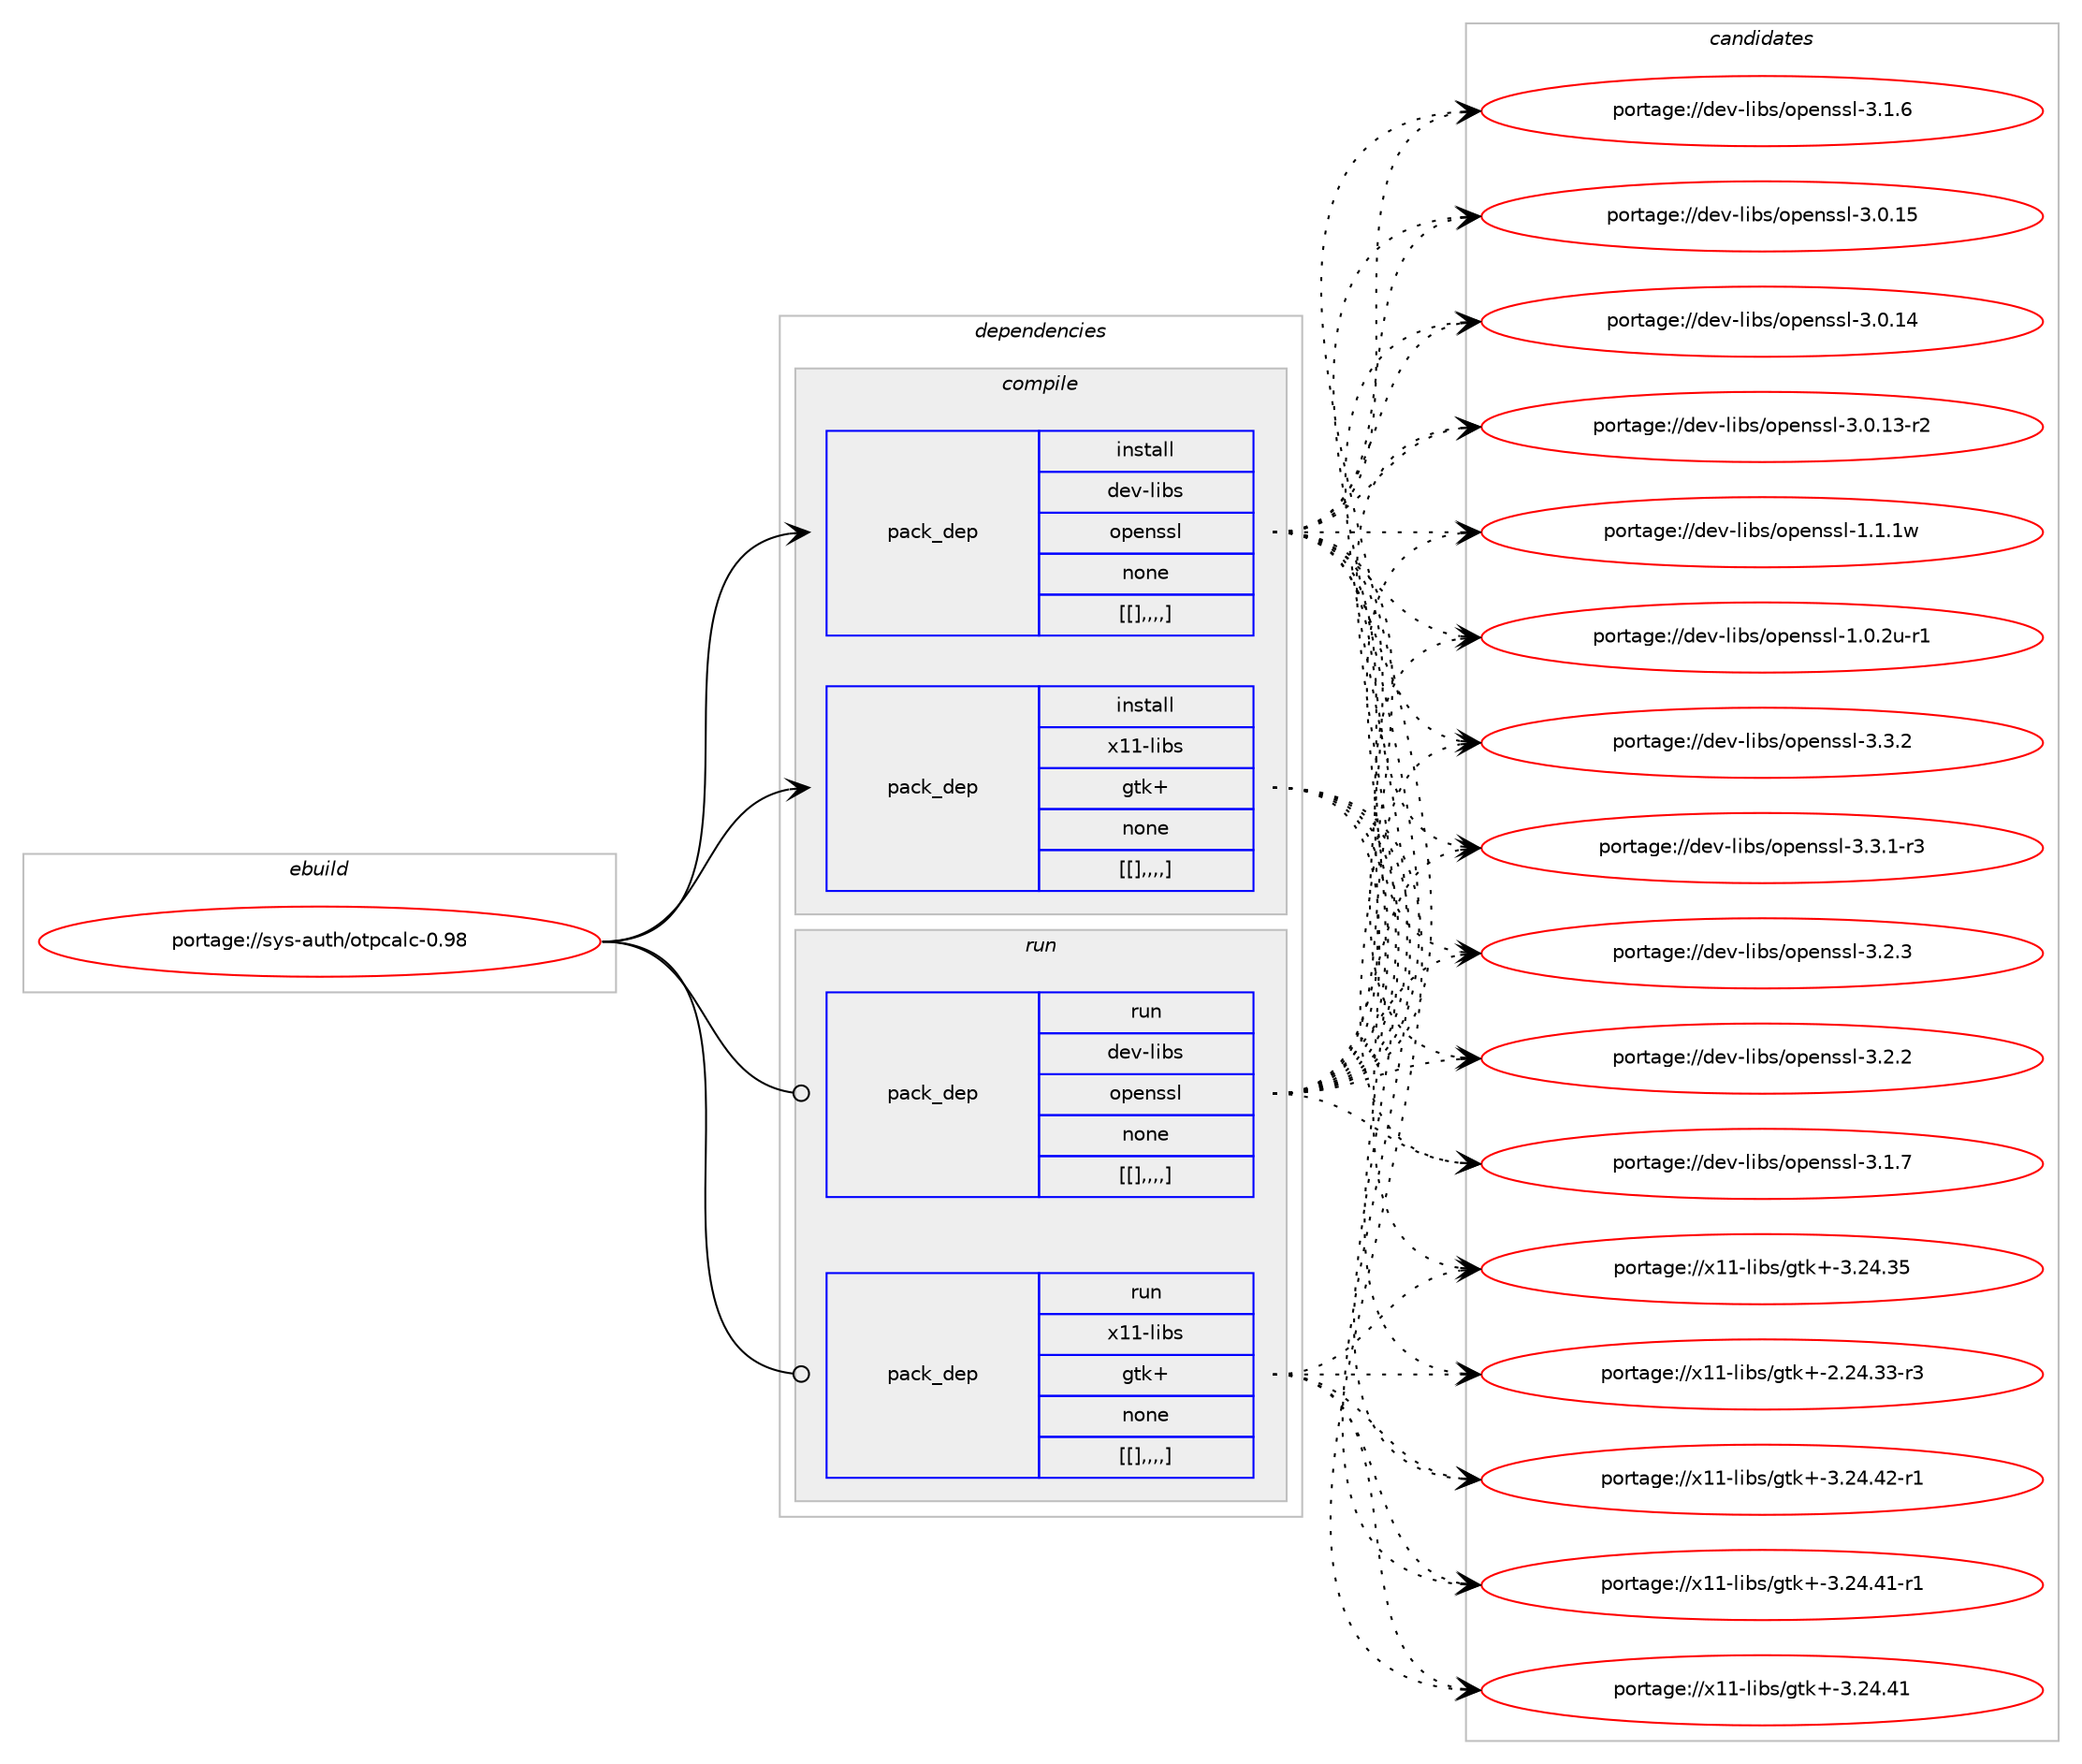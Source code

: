 digraph prolog {

# *************
# Graph options
# *************

newrank=true;
concentrate=true;
compound=true;
graph [rankdir=LR,fontname=Helvetica,fontsize=10,ranksep=1.5];#, ranksep=2.5, nodesep=0.2];
edge  [arrowhead=vee];
node  [fontname=Helvetica,fontsize=10];

# **********
# The ebuild
# **********

subgraph cluster_leftcol {
color=gray;
label=<<i>ebuild</i>>;
id [label="portage://sys-auth/otpcalc-0.98", color=red, width=4, href="../sys-auth/otpcalc-0.98.svg"];
}

# ****************
# The dependencies
# ****************

subgraph cluster_midcol {
color=gray;
label=<<i>dependencies</i>>;
subgraph cluster_compile {
fillcolor="#eeeeee";
style=filled;
label=<<i>compile</i>>;
subgraph pack317848 {
dependency438334 [label=<<TABLE BORDER="0" CELLBORDER="1" CELLSPACING="0" CELLPADDING="4" WIDTH="220"><TR><TD ROWSPAN="6" CELLPADDING="30">pack_dep</TD></TR><TR><TD WIDTH="110">install</TD></TR><TR><TD>dev-libs</TD></TR><TR><TD>openssl</TD></TR><TR><TD>none</TD></TR><TR><TD>[[],,,,]</TD></TR></TABLE>>, shape=none, color=blue];
}
id:e -> dependency438334:w [weight=20,style="solid",arrowhead="vee"];
subgraph pack317849 {
dependency438335 [label=<<TABLE BORDER="0" CELLBORDER="1" CELLSPACING="0" CELLPADDING="4" WIDTH="220"><TR><TD ROWSPAN="6" CELLPADDING="30">pack_dep</TD></TR><TR><TD WIDTH="110">install</TD></TR><TR><TD>x11-libs</TD></TR><TR><TD>gtk+</TD></TR><TR><TD>none</TD></TR><TR><TD>[[],,,,]</TD></TR></TABLE>>, shape=none, color=blue];
}
id:e -> dependency438335:w [weight=20,style="solid",arrowhead="vee"];
}
subgraph cluster_compileandrun {
fillcolor="#eeeeee";
style=filled;
label=<<i>compile and run</i>>;
}
subgraph cluster_run {
fillcolor="#eeeeee";
style=filled;
label=<<i>run</i>>;
subgraph pack317850 {
dependency438336 [label=<<TABLE BORDER="0" CELLBORDER="1" CELLSPACING="0" CELLPADDING="4" WIDTH="220"><TR><TD ROWSPAN="6" CELLPADDING="30">pack_dep</TD></TR><TR><TD WIDTH="110">run</TD></TR><TR><TD>dev-libs</TD></TR><TR><TD>openssl</TD></TR><TR><TD>none</TD></TR><TR><TD>[[],,,,]</TD></TR></TABLE>>, shape=none, color=blue];
}
id:e -> dependency438336:w [weight=20,style="solid",arrowhead="odot"];
subgraph pack317851 {
dependency438337 [label=<<TABLE BORDER="0" CELLBORDER="1" CELLSPACING="0" CELLPADDING="4" WIDTH="220"><TR><TD ROWSPAN="6" CELLPADDING="30">pack_dep</TD></TR><TR><TD WIDTH="110">run</TD></TR><TR><TD>x11-libs</TD></TR><TR><TD>gtk+</TD></TR><TR><TD>none</TD></TR><TR><TD>[[],,,,]</TD></TR></TABLE>>, shape=none, color=blue];
}
id:e -> dependency438337:w [weight=20,style="solid",arrowhead="odot"];
}
}

# **************
# The candidates
# **************

subgraph cluster_choices {
rank=same;
color=gray;
label=<<i>candidates</i>>;

subgraph choice317848 {
color=black;
nodesep=1;
choice100101118451081059811547111112101110115115108455146514650 [label="portage://dev-libs/openssl-3.3.2", color=red, width=4,href="../dev-libs/openssl-3.3.2.svg"];
choice1001011184510810598115471111121011101151151084551465146494511451 [label="portage://dev-libs/openssl-3.3.1-r3", color=red, width=4,href="../dev-libs/openssl-3.3.1-r3.svg"];
choice100101118451081059811547111112101110115115108455146504651 [label="portage://dev-libs/openssl-3.2.3", color=red, width=4,href="../dev-libs/openssl-3.2.3.svg"];
choice100101118451081059811547111112101110115115108455146504650 [label="portage://dev-libs/openssl-3.2.2", color=red, width=4,href="../dev-libs/openssl-3.2.2.svg"];
choice100101118451081059811547111112101110115115108455146494655 [label="portage://dev-libs/openssl-3.1.7", color=red, width=4,href="../dev-libs/openssl-3.1.7.svg"];
choice100101118451081059811547111112101110115115108455146494654 [label="portage://dev-libs/openssl-3.1.6", color=red, width=4,href="../dev-libs/openssl-3.1.6.svg"];
choice10010111845108105981154711111210111011511510845514648464953 [label="portage://dev-libs/openssl-3.0.15", color=red, width=4,href="../dev-libs/openssl-3.0.15.svg"];
choice10010111845108105981154711111210111011511510845514648464952 [label="portage://dev-libs/openssl-3.0.14", color=red, width=4,href="../dev-libs/openssl-3.0.14.svg"];
choice100101118451081059811547111112101110115115108455146484649514511450 [label="portage://dev-libs/openssl-3.0.13-r2", color=red, width=4,href="../dev-libs/openssl-3.0.13-r2.svg"];
choice100101118451081059811547111112101110115115108454946494649119 [label="portage://dev-libs/openssl-1.1.1w", color=red, width=4,href="../dev-libs/openssl-1.1.1w.svg"];
choice1001011184510810598115471111121011101151151084549464846501174511449 [label="portage://dev-libs/openssl-1.0.2u-r1", color=red, width=4,href="../dev-libs/openssl-1.0.2u-r1.svg"];
dependency438334:e -> choice100101118451081059811547111112101110115115108455146514650:w [style=dotted,weight="100"];
dependency438334:e -> choice1001011184510810598115471111121011101151151084551465146494511451:w [style=dotted,weight="100"];
dependency438334:e -> choice100101118451081059811547111112101110115115108455146504651:w [style=dotted,weight="100"];
dependency438334:e -> choice100101118451081059811547111112101110115115108455146504650:w [style=dotted,weight="100"];
dependency438334:e -> choice100101118451081059811547111112101110115115108455146494655:w [style=dotted,weight="100"];
dependency438334:e -> choice100101118451081059811547111112101110115115108455146494654:w [style=dotted,weight="100"];
dependency438334:e -> choice10010111845108105981154711111210111011511510845514648464953:w [style=dotted,weight="100"];
dependency438334:e -> choice10010111845108105981154711111210111011511510845514648464952:w [style=dotted,weight="100"];
dependency438334:e -> choice100101118451081059811547111112101110115115108455146484649514511450:w [style=dotted,weight="100"];
dependency438334:e -> choice100101118451081059811547111112101110115115108454946494649119:w [style=dotted,weight="100"];
dependency438334:e -> choice1001011184510810598115471111121011101151151084549464846501174511449:w [style=dotted,weight="100"];
}
subgraph choice317849 {
color=black;
nodesep=1;
choice12049494510810598115471031161074345514650524652504511449 [label="portage://x11-libs/gtk+-3.24.42-r1", color=red, width=4,href="../x11-libs/gtk+-3.24.42-r1.svg"];
choice12049494510810598115471031161074345514650524652494511449 [label="portage://x11-libs/gtk+-3.24.41-r1", color=red, width=4,href="../x11-libs/gtk+-3.24.41-r1.svg"];
choice1204949451081059811547103116107434551465052465249 [label="portage://x11-libs/gtk+-3.24.41", color=red, width=4,href="../x11-libs/gtk+-3.24.41.svg"];
choice1204949451081059811547103116107434551465052465153 [label="portage://x11-libs/gtk+-3.24.35", color=red, width=4,href="../x11-libs/gtk+-3.24.35.svg"];
choice12049494510810598115471031161074345504650524651514511451 [label="portage://x11-libs/gtk+-2.24.33-r3", color=red, width=4,href="../x11-libs/gtk+-2.24.33-r3.svg"];
dependency438335:e -> choice12049494510810598115471031161074345514650524652504511449:w [style=dotted,weight="100"];
dependency438335:e -> choice12049494510810598115471031161074345514650524652494511449:w [style=dotted,weight="100"];
dependency438335:e -> choice1204949451081059811547103116107434551465052465249:w [style=dotted,weight="100"];
dependency438335:e -> choice1204949451081059811547103116107434551465052465153:w [style=dotted,weight="100"];
dependency438335:e -> choice12049494510810598115471031161074345504650524651514511451:w [style=dotted,weight="100"];
}
subgraph choice317850 {
color=black;
nodesep=1;
choice100101118451081059811547111112101110115115108455146514650 [label="portage://dev-libs/openssl-3.3.2", color=red, width=4,href="../dev-libs/openssl-3.3.2.svg"];
choice1001011184510810598115471111121011101151151084551465146494511451 [label="portage://dev-libs/openssl-3.3.1-r3", color=red, width=4,href="../dev-libs/openssl-3.3.1-r3.svg"];
choice100101118451081059811547111112101110115115108455146504651 [label="portage://dev-libs/openssl-3.2.3", color=red, width=4,href="../dev-libs/openssl-3.2.3.svg"];
choice100101118451081059811547111112101110115115108455146504650 [label="portage://dev-libs/openssl-3.2.2", color=red, width=4,href="../dev-libs/openssl-3.2.2.svg"];
choice100101118451081059811547111112101110115115108455146494655 [label="portage://dev-libs/openssl-3.1.7", color=red, width=4,href="../dev-libs/openssl-3.1.7.svg"];
choice100101118451081059811547111112101110115115108455146494654 [label="portage://dev-libs/openssl-3.1.6", color=red, width=4,href="../dev-libs/openssl-3.1.6.svg"];
choice10010111845108105981154711111210111011511510845514648464953 [label="portage://dev-libs/openssl-3.0.15", color=red, width=4,href="../dev-libs/openssl-3.0.15.svg"];
choice10010111845108105981154711111210111011511510845514648464952 [label="portage://dev-libs/openssl-3.0.14", color=red, width=4,href="../dev-libs/openssl-3.0.14.svg"];
choice100101118451081059811547111112101110115115108455146484649514511450 [label="portage://dev-libs/openssl-3.0.13-r2", color=red, width=4,href="../dev-libs/openssl-3.0.13-r2.svg"];
choice100101118451081059811547111112101110115115108454946494649119 [label="portage://dev-libs/openssl-1.1.1w", color=red, width=4,href="../dev-libs/openssl-1.1.1w.svg"];
choice1001011184510810598115471111121011101151151084549464846501174511449 [label="portage://dev-libs/openssl-1.0.2u-r1", color=red, width=4,href="../dev-libs/openssl-1.0.2u-r1.svg"];
dependency438336:e -> choice100101118451081059811547111112101110115115108455146514650:w [style=dotted,weight="100"];
dependency438336:e -> choice1001011184510810598115471111121011101151151084551465146494511451:w [style=dotted,weight="100"];
dependency438336:e -> choice100101118451081059811547111112101110115115108455146504651:w [style=dotted,weight="100"];
dependency438336:e -> choice100101118451081059811547111112101110115115108455146504650:w [style=dotted,weight="100"];
dependency438336:e -> choice100101118451081059811547111112101110115115108455146494655:w [style=dotted,weight="100"];
dependency438336:e -> choice100101118451081059811547111112101110115115108455146494654:w [style=dotted,weight="100"];
dependency438336:e -> choice10010111845108105981154711111210111011511510845514648464953:w [style=dotted,weight="100"];
dependency438336:e -> choice10010111845108105981154711111210111011511510845514648464952:w [style=dotted,weight="100"];
dependency438336:e -> choice100101118451081059811547111112101110115115108455146484649514511450:w [style=dotted,weight="100"];
dependency438336:e -> choice100101118451081059811547111112101110115115108454946494649119:w [style=dotted,weight="100"];
dependency438336:e -> choice1001011184510810598115471111121011101151151084549464846501174511449:w [style=dotted,weight="100"];
}
subgraph choice317851 {
color=black;
nodesep=1;
choice12049494510810598115471031161074345514650524652504511449 [label="portage://x11-libs/gtk+-3.24.42-r1", color=red, width=4,href="../x11-libs/gtk+-3.24.42-r1.svg"];
choice12049494510810598115471031161074345514650524652494511449 [label="portage://x11-libs/gtk+-3.24.41-r1", color=red, width=4,href="../x11-libs/gtk+-3.24.41-r1.svg"];
choice1204949451081059811547103116107434551465052465249 [label="portage://x11-libs/gtk+-3.24.41", color=red, width=4,href="../x11-libs/gtk+-3.24.41.svg"];
choice1204949451081059811547103116107434551465052465153 [label="portage://x11-libs/gtk+-3.24.35", color=red, width=4,href="../x11-libs/gtk+-3.24.35.svg"];
choice12049494510810598115471031161074345504650524651514511451 [label="portage://x11-libs/gtk+-2.24.33-r3", color=red, width=4,href="../x11-libs/gtk+-2.24.33-r3.svg"];
dependency438337:e -> choice12049494510810598115471031161074345514650524652504511449:w [style=dotted,weight="100"];
dependency438337:e -> choice12049494510810598115471031161074345514650524652494511449:w [style=dotted,weight="100"];
dependency438337:e -> choice1204949451081059811547103116107434551465052465249:w [style=dotted,weight="100"];
dependency438337:e -> choice1204949451081059811547103116107434551465052465153:w [style=dotted,weight="100"];
dependency438337:e -> choice12049494510810598115471031161074345504650524651514511451:w [style=dotted,weight="100"];
}
}

}
